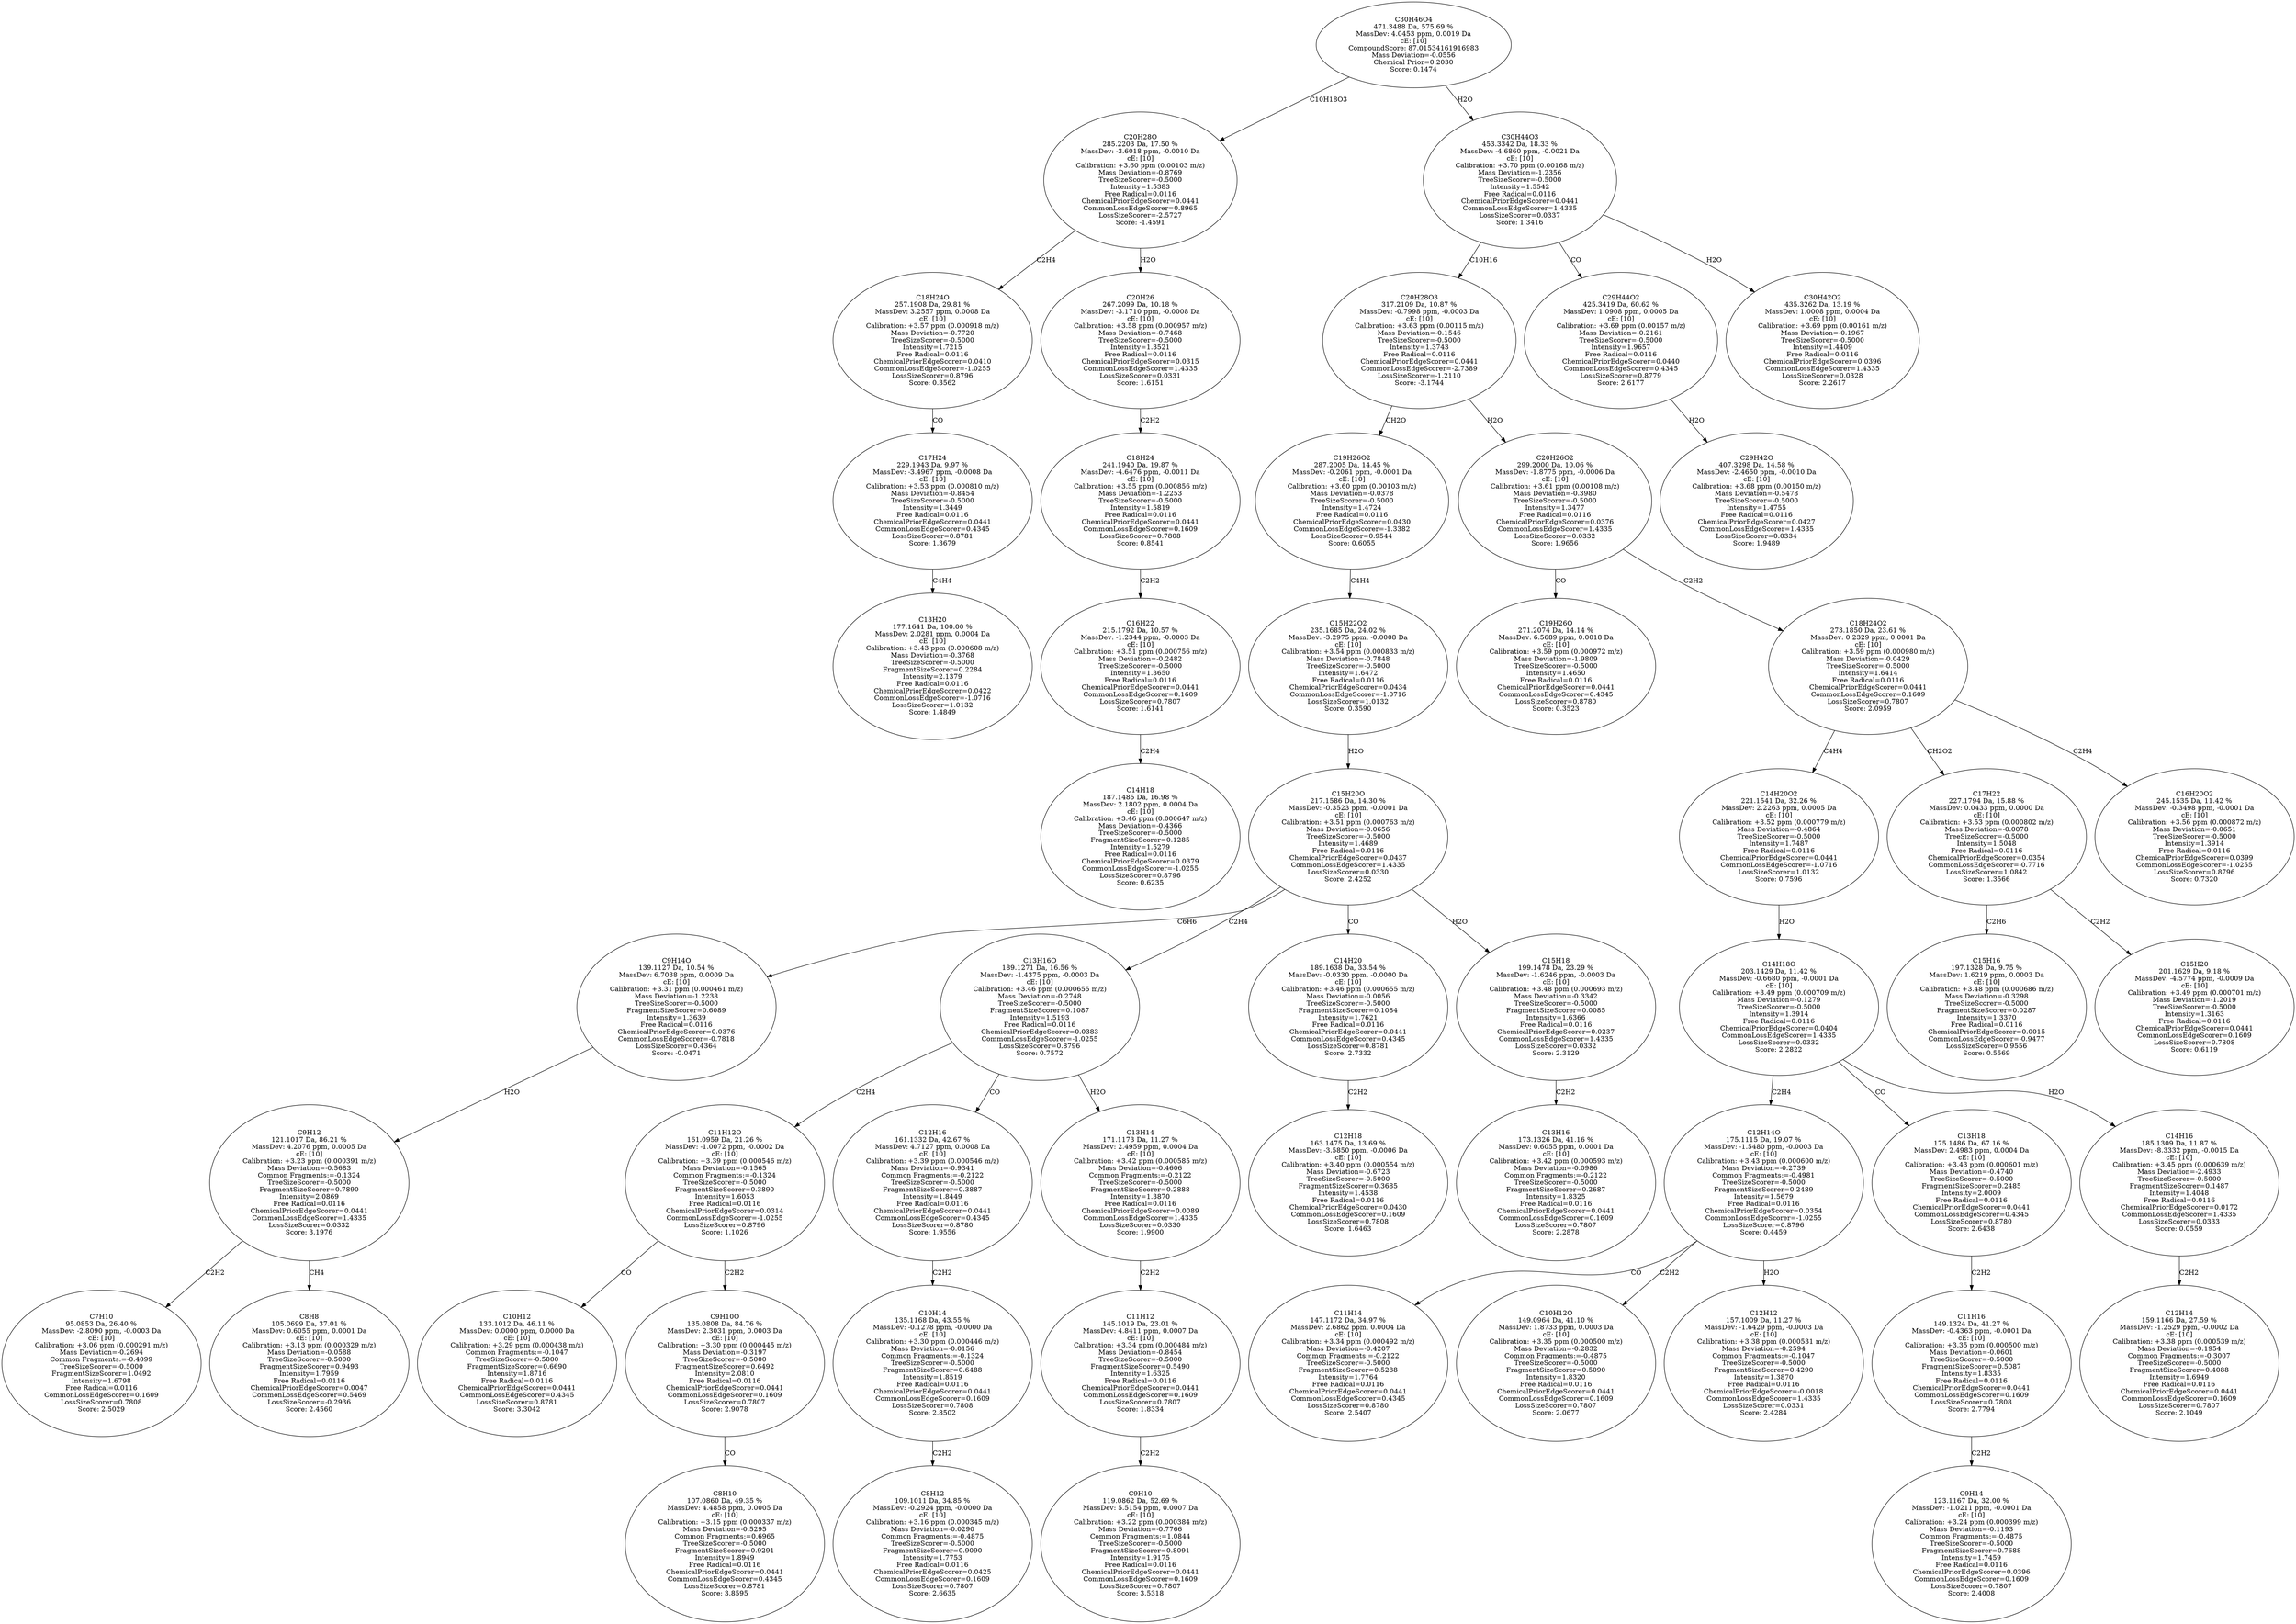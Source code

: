 strict digraph {
v1 [label="C13H20\n177.1641 Da, 100.00 %\nMassDev: 2.0281 ppm, 0.0004 Da\ncE: [10]\nCalibration: +3.43 ppm (0.000608 m/z)\nMass Deviation=-0.3768\nTreeSizeScorer=-0.5000\nFragmentSizeScorer=0.2284\nIntensity=2.1379\nFree Radical=0.0116\nChemicalPriorEdgeScorer=0.0422\nCommonLossEdgeScorer=-1.0716\nLossSizeScorer=1.0132\nScore: 1.4849"];
v2 [label="C17H24\n229.1943 Da, 9.97 %\nMassDev: -3.4967 ppm, -0.0008 Da\ncE: [10]\nCalibration: +3.53 ppm (0.000810 m/z)\nMass Deviation=-0.8454\nTreeSizeScorer=-0.5000\nIntensity=1.3449\nFree Radical=0.0116\nChemicalPriorEdgeScorer=0.0441\nCommonLossEdgeScorer=0.4345\nLossSizeScorer=0.8781\nScore: 1.3679"];
v3 [label="C18H24O\n257.1908 Da, 29.81 %\nMassDev: 3.2557 ppm, 0.0008 Da\ncE: [10]\nCalibration: +3.57 ppm (0.000918 m/z)\nMass Deviation=-0.7720\nTreeSizeScorer=-0.5000\nIntensity=1.7215\nFree Radical=0.0116\nChemicalPriorEdgeScorer=0.0410\nCommonLossEdgeScorer=-1.0255\nLossSizeScorer=0.8796\nScore: 0.3562"];
v4 [label="C14H18\n187.1485 Da, 16.98 %\nMassDev: 2.1802 ppm, 0.0004 Da\ncE: [10]\nCalibration: +3.46 ppm (0.000647 m/z)\nMass Deviation=-0.4366\nTreeSizeScorer=-0.5000\nFragmentSizeScorer=0.1285\nIntensity=1.5279\nFree Radical=0.0116\nChemicalPriorEdgeScorer=0.0379\nCommonLossEdgeScorer=-1.0255\nLossSizeScorer=0.8796\nScore: 0.6235"];
v5 [label="C16H22\n215.1792 Da, 10.57 %\nMassDev: -1.2344 ppm, -0.0003 Da\ncE: [10]\nCalibration: +3.51 ppm (0.000756 m/z)\nMass Deviation=-0.2482\nTreeSizeScorer=-0.5000\nIntensity=1.3650\nFree Radical=0.0116\nChemicalPriorEdgeScorer=0.0441\nCommonLossEdgeScorer=0.1609\nLossSizeScorer=0.7807\nScore: 1.6141"];
v6 [label="C18H24\n241.1940 Da, 19.87 %\nMassDev: -4.6476 ppm, -0.0011 Da\ncE: [10]\nCalibration: +3.55 ppm (0.000856 m/z)\nMass Deviation=-1.2253\nTreeSizeScorer=-0.5000\nIntensity=1.5819\nFree Radical=0.0116\nChemicalPriorEdgeScorer=0.0441\nCommonLossEdgeScorer=0.1609\nLossSizeScorer=0.7808\nScore: 0.8541"];
v7 [label="C20H26\n267.2099 Da, 10.18 %\nMassDev: -3.1710 ppm, -0.0008 Da\ncE: [10]\nCalibration: +3.58 ppm (0.000957 m/z)\nMass Deviation=-0.7468\nTreeSizeScorer=-0.5000\nIntensity=1.3521\nFree Radical=0.0116\nChemicalPriorEdgeScorer=0.0315\nCommonLossEdgeScorer=1.4335\nLossSizeScorer=0.0331\nScore: 1.6151"];
v8 [label="C20H28O\n285.2203 Da, 17.50 %\nMassDev: -3.6018 ppm, -0.0010 Da\ncE: [10]\nCalibration: +3.60 ppm (0.00103 m/z)\nMass Deviation=-0.8769\nTreeSizeScorer=-0.5000\nIntensity=1.5383\nFree Radical=0.0116\nChemicalPriorEdgeScorer=0.0441\nCommonLossEdgeScorer=0.8965\nLossSizeScorer=-2.5727\nScore: -1.4591"];
v9 [label="C7H10\n95.0853 Da, 26.40 %\nMassDev: -2.8090 ppm, -0.0003 Da\ncE: [10]\nCalibration: +3.06 ppm (0.000291 m/z)\nMass Deviation=-0.2694\nCommon Fragments:=-0.4099\nTreeSizeScorer=-0.5000\nFragmentSizeScorer=1.0492\nIntensity=1.6798\nFree Radical=0.0116\nCommonLossEdgeScorer=0.1609\nLossSizeScorer=0.7808\nScore: 2.5029"];
v10 [label="C8H8\n105.0699 Da, 37.01 %\nMassDev: 0.6055 ppm, 0.0001 Da\ncE: [10]\nCalibration: +3.13 ppm (0.000329 m/z)\nMass Deviation=-0.0588\nTreeSizeScorer=-0.5000\nFragmentSizeScorer=0.9493\nIntensity=1.7959\nFree Radical=0.0116\nChemicalPriorEdgeScorer=0.0047\nCommonLossEdgeScorer=0.5469\nLossSizeScorer=-0.2936\nScore: 2.4560"];
v11 [label="C9H12\n121.1017 Da, 86.21 %\nMassDev: 4.2076 ppm, 0.0005 Da\ncE: [10]\nCalibration: +3.23 ppm (0.000391 m/z)\nMass Deviation=-0.5683\nCommon Fragments:=-0.1324\nTreeSizeScorer=-0.5000\nFragmentSizeScorer=0.7890\nIntensity=2.0869\nFree Radical=0.0116\nChemicalPriorEdgeScorer=0.0441\nCommonLossEdgeScorer=1.4335\nLossSizeScorer=0.0332\nScore: 3.1976"];
v12 [label="C9H14O\n139.1127 Da, 10.54 %\nMassDev: 6.7038 ppm, 0.0009 Da\ncE: [10]\nCalibration: +3.31 ppm (0.000461 m/z)\nMass Deviation=-1.2238\nTreeSizeScorer=-0.5000\nFragmentSizeScorer=0.6089\nIntensity=1.3639\nFree Radical=0.0116\nChemicalPriorEdgeScorer=0.0376\nCommonLossEdgeScorer=-0.7818\nLossSizeScorer=0.4364\nScore: -0.0471"];
v13 [label="C10H12\n133.1012 Da, 46.11 %\nMassDev: 0.0000 ppm, 0.0000 Da\ncE: [10]\nCalibration: +3.29 ppm (0.000438 m/z)\nCommon Fragments:=-0.1047\nTreeSizeScorer=-0.5000\nFragmentSizeScorer=0.6690\nIntensity=1.8716\nFree Radical=0.0116\nChemicalPriorEdgeScorer=0.0441\nCommonLossEdgeScorer=0.4345\nLossSizeScorer=0.8781\nScore: 3.3042"];
v14 [label="C8H10\n107.0860 Da, 49.35 %\nMassDev: 4.4858 ppm, 0.0005 Da\ncE: [10]\nCalibration: +3.15 ppm (0.000337 m/z)\nMass Deviation=-0.5295\nCommon Fragments:=0.6965\nTreeSizeScorer=-0.5000\nFragmentSizeScorer=0.9291\nIntensity=1.8949\nFree Radical=0.0116\nChemicalPriorEdgeScorer=0.0441\nCommonLossEdgeScorer=0.4345\nLossSizeScorer=0.8781\nScore: 3.8595"];
v15 [label="C9H10O\n135.0808 Da, 84.76 %\nMassDev: 2.3031 ppm, 0.0003 Da\ncE: [10]\nCalibration: +3.30 ppm (0.000445 m/z)\nMass Deviation=-0.3197\nTreeSizeScorer=-0.5000\nFragmentSizeScorer=0.6492\nIntensity=2.0810\nFree Radical=0.0116\nChemicalPriorEdgeScorer=0.0441\nCommonLossEdgeScorer=0.1609\nLossSizeScorer=0.7807\nScore: 2.9078"];
v16 [label="C11H12O\n161.0959 Da, 21.26 %\nMassDev: -1.0072 ppm, -0.0002 Da\ncE: [10]\nCalibration: +3.39 ppm (0.000546 m/z)\nMass Deviation=-0.1565\nCommon Fragments:=-0.1324\nTreeSizeScorer=-0.5000\nFragmentSizeScorer=0.3890\nIntensity=1.6053\nFree Radical=0.0116\nChemicalPriorEdgeScorer=0.0314\nCommonLossEdgeScorer=-1.0255\nLossSizeScorer=0.8796\nScore: 1.1026"];
v17 [label="C8H12\n109.1011 Da, 34.85 %\nMassDev: -0.2924 ppm, -0.0000 Da\ncE: [10]\nCalibration: +3.16 ppm (0.000345 m/z)\nMass Deviation=-0.0290\nCommon Fragments:=-0.4875\nTreeSizeScorer=-0.5000\nFragmentSizeScorer=0.9090\nIntensity=1.7753\nFree Radical=0.0116\nChemicalPriorEdgeScorer=0.0425\nCommonLossEdgeScorer=0.1609\nLossSizeScorer=0.7807\nScore: 2.6635"];
v18 [label="C10H14\n135.1168 Da, 43.55 %\nMassDev: -0.1278 ppm, -0.0000 Da\ncE: [10]\nCalibration: +3.30 ppm (0.000446 m/z)\nMass Deviation=-0.0156\nCommon Fragments:=-0.1324\nTreeSizeScorer=-0.5000\nFragmentSizeScorer=0.6488\nIntensity=1.8519\nFree Radical=0.0116\nChemicalPriorEdgeScorer=0.0441\nCommonLossEdgeScorer=0.1609\nLossSizeScorer=0.7808\nScore: 2.8502"];
v19 [label="C12H16\n161.1332 Da, 42.67 %\nMassDev: 4.7127 ppm, 0.0008 Da\ncE: [10]\nCalibration: +3.39 ppm (0.000546 m/z)\nMass Deviation=-0.9341\nCommon Fragments:=-0.2122\nTreeSizeScorer=-0.5000\nFragmentSizeScorer=0.3887\nIntensity=1.8449\nFree Radical=0.0116\nChemicalPriorEdgeScorer=0.0441\nCommonLossEdgeScorer=0.4345\nLossSizeScorer=0.8780\nScore: 1.9556"];
v20 [label="C9H10\n119.0862 Da, 52.69 %\nMassDev: 5.5154 ppm, 0.0007 Da\ncE: [10]\nCalibration: +3.22 ppm (0.000384 m/z)\nMass Deviation=-0.7766\nCommon Fragments:=1.0844\nTreeSizeScorer=-0.5000\nFragmentSizeScorer=0.8091\nIntensity=1.9175\nFree Radical=0.0116\nChemicalPriorEdgeScorer=0.0441\nCommonLossEdgeScorer=0.1609\nLossSizeScorer=0.7807\nScore: 3.5318"];
v21 [label="C11H12\n145.1019 Da, 23.01 %\nMassDev: 4.8411 ppm, 0.0007 Da\ncE: [10]\nCalibration: +3.34 ppm (0.000484 m/z)\nMass Deviation=-0.8454\nTreeSizeScorer=-0.5000\nFragmentSizeScorer=0.5490\nIntensity=1.6325\nFree Radical=0.0116\nChemicalPriorEdgeScorer=0.0441\nCommonLossEdgeScorer=0.1609\nLossSizeScorer=0.7807\nScore: 1.8334"];
v22 [label="C13H14\n171.1173 Da, 11.27 %\nMassDev: 2.4959 ppm, 0.0004 Da\ncE: [10]\nCalibration: +3.42 ppm (0.000585 m/z)\nMass Deviation=-0.4606\nCommon Fragments:=-0.2122\nTreeSizeScorer=-0.5000\nFragmentSizeScorer=0.2888\nIntensity=1.3870\nFree Radical=0.0116\nChemicalPriorEdgeScorer=0.0089\nCommonLossEdgeScorer=1.4335\nLossSizeScorer=0.0330\nScore: 1.9900"];
v23 [label="C13H16O\n189.1271 Da, 16.56 %\nMassDev: -1.4375 ppm, -0.0003 Da\ncE: [10]\nCalibration: +3.46 ppm (0.000655 m/z)\nMass Deviation=-0.2748\nTreeSizeScorer=-0.5000\nFragmentSizeScorer=0.1087\nIntensity=1.5193\nFree Radical=0.0116\nChemicalPriorEdgeScorer=0.0383\nCommonLossEdgeScorer=-1.0255\nLossSizeScorer=0.8796\nScore: 0.7572"];
v24 [label="C12H18\n163.1475 Da, 13.69 %\nMassDev: -3.5850 ppm, -0.0006 Da\ncE: [10]\nCalibration: +3.40 ppm (0.000554 m/z)\nMass Deviation=-0.6723\nTreeSizeScorer=-0.5000\nFragmentSizeScorer=0.3685\nIntensity=1.4538\nFree Radical=0.0116\nChemicalPriorEdgeScorer=0.0430\nCommonLossEdgeScorer=0.1609\nLossSizeScorer=0.7808\nScore: 1.6463"];
v25 [label="C14H20\n189.1638 Da, 33.54 %\nMassDev: -0.0330 ppm, -0.0000 Da\ncE: [10]\nCalibration: +3.46 ppm (0.000655 m/z)\nMass Deviation=-0.0056\nTreeSizeScorer=-0.5000\nFragmentSizeScorer=0.1084\nIntensity=1.7621\nFree Radical=0.0116\nChemicalPriorEdgeScorer=0.0441\nCommonLossEdgeScorer=0.4345\nLossSizeScorer=0.8781\nScore: 2.7332"];
v26 [label="C13H16\n173.1326 Da, 41.16 %\nMassDev: 0.6055 ppm, 0.0001 Da\ncE: [10]\nCalibration: +3.42 ppm (0.000593 m/z)\nMass Deviation=-0.0986\nCommon Fragments:=-0.2122\nTreeSizeScorer=-0.5000\nFragmentSizeScorer=0.2687\nIntensity=1.8325\nFree Radical=0.0116\nChemicalPriorEdgeScorer=0.0441\nCommonLossEdgeScorer=0.1609\nLossSizeScorer=0.7807\nScore: 2.2878"];
v27 [label="C15H18\n199.1478 Da, 23.29 %\nMassDev: -1.6246 ppm, -0.0003 Da\ncE: [10]\nCalibration: +3.48 ppm (0.000693 m/z)\nMass Deviation=-0.3342\nTreeSizeScorer=-0.5000\nFragmentSizeScorer=0.0085\nIntensity=1.6366\nFree Radical=0.0116\nChemicalPriorEdgeScorer=0.0237\nCommonLossEdgeScorer=1.4335\nLossSizeScorer=0.0332\nScore: 2.3129"];
v28 [label="C15H20O\n217.1586 Da, 14.30 %\nMassDev: -0.3523 ppm, -0.0001 Da\ncE: [10]\nCalibration: +3.51 ppm (0.000763 m/z)\nMass Deviation=-0.0656\nTreeSizeScorer=-0.5000\nIntensity=1.4689\nFree Radical=0.0116\nChemicalPriorEdgeScorer=0.0437\nCommonLossEdgeScorer=1.4335\nLossSizeScorer=0.0330\nScore: 2.4252"];
v29 [label="C15H22O2\n235.1685 Da, 24.02 %\nMassDev: -3.2975 ppm, -0.0008 Da\ncE: [10]\nCalibration: +3.54 ppm (0.000833 m/z)\nMass Deviation=-0.7848\nTreeSizeScorer=-0.5000\nIntensity=1.6472\nFree Radical=0.0116\nChemicalPriorEdgeScorer=0.0434\nCommonLossEdgeScorer=-1.0716\nLossSizeScorer=1.0132\nScore: 0.3590"];
v30 [label="C19H26O2\n287.2005 Da, 14.45 %\nMassDev: -0.2061 ppm, -0.0001 Da\ncE: [10]\nCalibration: +3.60 ppm (0.00103 m/z)\nMass Deviation=-0.0378\nTreeSizeScorer=-0.5000\nIntensity=1.4724\nFree Radical=0.0116\nChemicalPriorEdgeScorer=0.0430\nCommonLossEdgeScorer=-1.3382\nLossSizeScorer=0.9544\nScore: 0.6055"];
v31 [label="C19H26O\n271.2074 Da, 14.14 %\nMassDev: 6.5689 ppm, 0.0018 Da\ncE: [10]\nCalibration: +3.59 ppm (0.000972 m/z)\nMass Deviation=-1.9809\nTreeSizeScorer=-0.5000\nIntensity=1.4650\nFree Radical=0.0116\nChemicalPriorEdgeScorer=0.0441\nCommonLossEdgeScorer=0.4345\nLossSizeScorer=0.8780\nScore: 0.3523"];
v32 [label="C11H14\n147.1172 Da, 34.97 %\nMassDev: 2.6862 ppm, 0.0004 Da\ncE: [10]\nCalibration: +3.34 ppm (0.000492 m/z)\nMass Deviation=-0.4207\nCommon Fragments:=-0.2122\nTreeSizeScorer=-0.5000\nFragmentSizeScorer=0.5288\nIntensity=1.7764\nFree Radical=0.0116\nChemicalPriorEdgeScorer=0.0441\nCommonLossEdgeScorer=0.4345\nLossSizeScorer=0.8780\nScore: 2.5407"];
v33 [label="C10H12O\n149.0964 Da, 41.10 %\nMassDev: 1.8733 ppm, 0.0003 Da\ncE: [10]\nCalibration: +3.35 ppm (0.000500 m/z)\nMass Deviation=-0.2832\nCommon Fragments:=-0.4875\nTreeSizeScorer=-0.5000\nFragmentSizeScorer=0.5090\nIntensity=1.8320\nFree Radical=0.0116\nChemicalPriorEdgeScorer=0.0441\nCommonLossEdgeScorer=0.1609\nLossSizeScorer=0.7807\nScore: 2.0677"];
v34 [label="C12H12\n157.1009 Da, 11.27 %\nMassDev: -1.6429 ppm, -0.0003 Da\ncE: [10]\nCalibration: +3.38 ppm (0.000531 m/z)\nMass Deviation=-0.2594\nCommon Fragments:=-0.1047\nTreeSizeScorer=-0.5000\nFragmentSizeScorer=0.4290\nIntensity=1.3870\nFree Radical=0.0116\nChemicalPriorEdgeScorer=-0.0018\nCommonLossEdgeScorer=1.4335\nLossSizeScorer=0.0331\nScore: 2.4284"];
v35 [label="C12H14O\n175.1115 Da, 19.07 %\nMassDev: -1.5480 ppm, -0.0003 Da\ncE: [10]\nCalibration: +3.43 ppm (0.000600 m/z)\nMass Deviation=-0.2739\nCommon Fragments:=-0.4981\nTreeSizeScorer=-0.5000\nFragmentSizeScorer=0.2489\nIntensity=1.5679\nFree Radical=0.0116\nChemicalPriorEdgeScorer=0.0354\nCommonLossEdgeScorer=-1.0255\nLossSizeScorer=0.8796\nScore: 0.4459"];
v36 [label="C9H14\n123.1167 Da, 32.00 %\nMassDev: -1.0211 ppm, -0.0001 Da\ncE: [10]\nCalibration: +3.24 ppm (0.000399 m/z)\nMass Deviation=-0.1193\nCommon Fragments:=-0.4875\nTreeSizeScorer=-0.5000\nFragmentSizeScorer=0.7688\nIntensity=1.7459\nFree Radical=0.0116\nChemicalPriorEdgeScorer=0.0396\nCommonLossEdgeScorer=0.1609\nLossSizeScorer=0.7807\nScore: 2.4008"];
v37 [label="C11H16\n149.1324 Da, 41.27 %\nMassDev: -0.4363 ppm, -0.0001 Da\ncE: [10]\nCalibration: +3.35 ppm (0.000500 m/z)\nMass Deviation=-0.0601\nTreeSizeScorer=-0.5000\nFragmentSizeScorer=0.5087\nIntensity=1.8335\nFree Radical=0.0116\nChemicalPriorEdgeScorer=0.0441\nCommonLossEdgeScorer=0.1609\nLossSizeScorer=0.7808\nScore: 2.7794"];
v38 [label="C13H18\n175.1486 Da, 67.16 %\nMassDev: 2.4983 ppm, 0.0004 Da\ncE: [10]\nCalibration: +3.43 ppm (0.000601 m/z)\nMass Deviation=-0.4740\nTreeSizeScorer=-0.5000\nFragmentSizeScorer=0.2485\nIntensity=2.0009\nFree Radical=0.0116\nChemicalPriorEdgeScorer=0.0441\nCommonLossEdgeScorer=0.4345\nLossSizeScorer=0.8780\nScore: 2.6438"];
v39 [label="C12H14\n159.1166 Da, 27.59 %\nMassDev: -1.2529 ppm, -0.0002 Da\ncE: [10]\nCalibration: +3.38 ppm (0.000539 m/z)\nMass Deviation=-0.1954\nCommon Fragments:=-0.3007\nTreeSizeScorer=-0.5000\nFragmentSizeScorer=0.4088\nIntensity=1.6949\nFree Radical=0.0116\nChemicalPriorEdgeScorer=0.0441\nCommonLossEdgeScorer=0.1609\nLossSizeScorer=0.7807\nScore: 2.1049"];
v40 [label="C14H16\n185.1309 Da, 11.87 %\nMassDev: -8.3332 ppm, -0.0015 Da\ncE: [10]\nCalibration: +3.45 ppm (0.000639 m/z)\nMass Deviation=-2.4933\nTreeSizeScorer=-0.5000\nFragmentSizeScorer=0.1487\nIntensity=1.4048\nFree Radical=0.0116\nChemicalPriorEdgeScorer=0.0172\nCommonLossEdgeScorer=1.4335\nLossSizeScorer=0.0333\nScore: 0.0559"];
v41 [label="C14H18O\n203.1429 Da, 11.42 %\nMassDev: -0.6680 ppm, -0.0001 Da\ncE: [10]\nCalibration: +3.49 ppm (0.000709 m/z)\nMass Deviation=-0.1279\nTreeSizeScorer=-0.5000\nIntensity=1.3914\nFree Radical=0.0116\nChemicalPriorEdgeScorer=0.0404\nCommonLossEdgeScorer=1.4335\nLossSizeScorer=0.0332\nScore: 2.2822"];
v42 [label="C14H20O2\n221.1541 Da, 32.26 %\nMassDev: 2.2263 ppm, 0.0005 Da\ncE: [10]\nCalibration: +3.52 ppm (0.000779 m/z)\nMass Deviation=-0.4864\nTreeSizeScorer=-0.5000\nIntensity=1.7487\nFree Radical=0.0116\nChemicalPriorEdgeScorer=0.0441\nCommonLossEdgeScorer=-1.0716\nLossSizeScorer=1.0132\nScore: 0.7596"];
v43 [label="C15H16\n197.1328 Da, 9.75 %\nMassDev: 1.6219 ppm, 0.0003 Da\ncE: [10]\nCalibration: +3.48 ppm (0.000686 m/z)\nMass Deviation=-0.3298\nTreeSizeScorer=-0.5000\nFragmentSizeScorer=0.0287\nIntensity=1.3370\nFree Radical=0.0116\nChemicalPriorEdgeScorer=0.0015\nCommonLossEdgeScorer=-0.9477\nLossSizeScorer=0.9556\nScore: 0.5569"];
v44 [label="C15H20\n201.1629 Da, 9.18 %\nMassDev: -4.5774 ppm, -0.0009 Da\ncE: [10]\nCalibration: +3.49 ppm (0.000701 m/z)\nMass Deviation=-1.2019\nTreeSizeScorer=-0.5000\nIntensity=1.3163\nFree Radical=0.0116\nChemicalPriorEdgeScorer=0.0441\nCommonLossEdgeScorer=0.1609\nLossSizeScorer=0.7808\nScore: 0.6119"];
v45 [label="C17H22\n227.1794 Da, 15.88 %\nMassDev: 0.0433 ppm, 0.0000 Da\ncE: [10]\nCalibration: +3.53 ppm (0.000802 m/z)\nMass Deviation=-0.0078\nTreeSizeScorer=-0.5000\nIntensity=1.5048\nFree Radical=0.0116\nChemicalPriorEdgeScorer=0.0354\nCommonLossEdgeScorer=-0.7716\nLossSizeScorer=1.0842\nScore: 1.3566"];
v46 [label="C16H20O2\n245.1535 Da, 11.42 %\nMassDev: -0.3498 ppm, -0.0001 Da\ncE: [10]\nCalibration: +3.56 ppm (0.000872 m/z)\nMass Deviation=-0.0651\nTreeSizeScorer=-0.5000\nIntensity=1.3914\nFree Radical=0.0116\nChemicalPriorEdgeScorer=0.0399\nCommonLossEdgeScorer=-1.0255\nLossSizeScorer=0.8796\nScore: 0.7320"];
v47 [label="C18H24O2\n273.1850 Da, 23.61 %\nMassDev: 0.2329 ppm, 0.0001 Da\ncE: [10]\nCalibration: +3.59 ppm (0.000980 m/z)\nMass Deviation=-0.0429\nTreeSizeScorer=-0.5000\nIntensity=1.6414\nFree Radical=0.0116\nChemicalPriorEdgeScorer=0.0441\nCommonLossEdgeScorer=0.1609\nLossSizeScorer=0.7807\nScore: 2.0959"];
v48 [label="C20H26O2\n299.2000 Da, 10.06 %\nMassDev: -1.8775 ppm, -0.0006 Da\ncE: [10]\nCalibration: +3.61 ppm (0.00108 m/z)\nMass Deviation=-0.3980\nTreeSizeScorer=-0.5000\nIntensity=1.3477\nFree Radical=0.0116\nChemicalPriorEdgeScorer=0.0376\nCommonLossEdgeScorer=1.4335\nLossSizeScorer=0.0332\nScore: 1.9656"];
v49 [label="C20H28O3\n317.2109 Da, 10.87 %\nMassDev: -0.7998 ppm, -0.0003 Da\ncE: [10]\nCalibration: +3.63 ppm (0.00115 m/z)\nMass Deviation=-0.1546\nTreeSizeScorer=-0.5000\nIntensity=1.3743\nFree Radical=0.0116\nChemicalPriorEdgeScorer=0.0441\nCommonLossEdgeScorer=-2.7389\nLossSizeScorer=-1.2110\nScore: -3.1744"];
v50 [label="C29H42O\n407.3298 Da, 14.58 %\nMassDev: -2.4650 ppm, -0.0010 Da\ncE: [10]\nCalibration: +3.68 ppm (0.00150 m/z)\nMass Deviation=-0.5478\nTreeSizeScorer=-0.5000\nIntensity=1.4755\nFree Radical=0.0116\nChemicalPriorEdgeScorer=0.0427\nCommonLossEdgeScorer=1.4335\nLossSizeScorer=0.0334\nScore: 1.9489"];
v51 [label="C29H44O2\n425.3419 Da, 60.62 %\nMassDev: 1.0908 ppm, 0.0005 Da\ncE: [10]\nCalibration: +3.69 ppm (0.00157 m/z)\nMass Deviation=-0.2161\nTreeSizeScorer=-0.5000\nIntensity=1.9657\nFree Radical=0.0116\nChemicalPriorEdgeScorer=0.0440\nCommonLossEdgeScorer=0.4345\nLossSizeScorer=0.8779\nScore: 2.6177"];
v52 [label="C30H42O2\n435.3262 Da, 13.19 %\nMassDev: 1.0008 ppm, 0.0004 Da\ncE: [10]\nCalibration: +3.69 ppm (0.00161 m/z)\nMass Deviation=-0.1967\nTreeSizeScorer=-0.5000\nIntensity=1.4409\nFree Radical=0.0116\nChemicalPriorEdgeScorer=0.0396\nCommonLossEdgeScorer=1.4335\nLossSizeScorer=0.0328\nScore: 2.2617"];
v53 [label="C30H44O3\n453.3342 Da, 18.33 %\nMassDev: -4.6860 ppm, -0.0021 Da\ncE: [10]\nCalibration: +3.70 ppm (0.00168 m/z)\nMass Deviation=-1.2356\nTreeSizeScorer=-0.5000\nIntensity=1.5542\nFree Radical=0.0116\nChemicalPriorEdgeScorer=0.0441\nCommonLossEdgeScorer=1.4335\nLossSizeScorer=0.0337\nScore: 1.3416"];
v54 [label="C30H46O4\n471.3488 Da, 575.69 %\nMassDev: 4.0453 ppm, 0.0019 Da\ncE: [10]\nCompoundScore: 87.01534161916983\nMass Deviation=-0.0556\nChemical Prior=0.2030\nScore: 0.1474"];
v2 -> v1 [label="C4H4"];
v3 -> v2 [label="CO"];
v8 -> v3 [label="C2H4"];
v5 -> v4 [label="C2H4"];
v6 -> v5 [label="C2H2"];
v7 -> v6 [label="C2H2"];
v8 -> v7 [label="H2O"];
v54 -> v8 [label="C10H18O3"];
v11 -> v9 [label="C2H2"];
v11 -> v10 [label="CH4"];
v12 -> v11 [label="H2O"];
v28 -> v12 [label="C6H6"];
v16 -> v13 [label="CO"];
v15 -> v14 [label="CO"];
v16 -> v15 [label="C2H2"];
v23 -> v16 [label="C2H4"];
v18 -> v17 [label="C2H2"];
v19 -> v18 [label="C2H2"];
v23 -> v19 [label="CO"];
v21 -> v20 [label="C2H2"];
v22 -> v21 [label="C2H2"];
v23 -> v22 [label="H2O"];
v28 -> v23 [label="C2H4"];
v25 -> v24 [label="C2H2"];
v28 -> v25 [label="CO"];
v27 -> v26 [label="C2H2"];
v28 -> v27 [label="H2O"];
v29 -> v28 [label="H2O"];
v30 -> v29 [label="C4H4"];
v49 -> v30 [label="CH2O"];
v48 -> v31 [label="CO"];
v35 -> v32 [label="CO"];
v35 -> v33 [label="C2H2"];
v35 -> v34 [label="H2O"];
v41 -> v35 [label="C2H4"];
v37 -> v36 [label="C2H2"];
v38 -> v37 [label="C2H2"];
v41 -> v38 [label="CO"];
v40 -> v39 [label="C2H2"];
v41 -> v40 [label="H2O"];
v42 -> v41 [label="H2O"];
v47 -> v42 [label="C4H4"];
v45 -> v43 [label="C2H6"];
v45 -> v44 [label="C2H2"];
v47 -> v45 [label="CH2O2"];
v47 -> v46 [label="C2H4"];
v48 -> v47 [label="C2H2"];
v49 -> v48 [label="H2O"];
v53 -> v49 [label="C10H16"];
v51 -> v50 [label="H2O"];
v53 -> v51 [label="CO"];
v53 -> v52 [label="H2O"];
v54 -> v53 [label="H2O"];
}